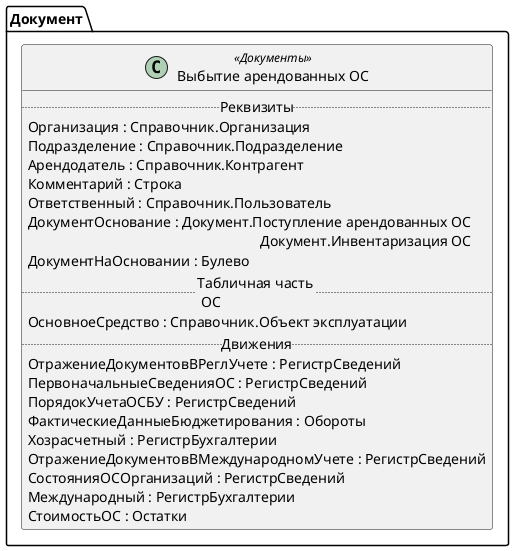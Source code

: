 ﻿@startuml ВыбытиеАрендованныхОС
'!include templates.wsd
'..\include templates.wsd
class Документ.ВыбытиеАрендованныхОС as "Выбытие арендованных ОС" <<Документы>>
{
..Реквизиты..
Организация : Справочник.Организация
Подразделение : Справочник.Подразделение
Арендодатель : Справочник.Контрагент
Комментарий : Строка
Ответственный : Справочник.Пользователь
ДокументОснование : Документ.Поступление арендованных ОС\rДокумент.Инвентаризация ОС
ДокументНаОсновании : Булево
..Табличная часть \n ОС..
ОсновноеСредство : Справочник.Объект эксплуатации
..Движения..
ОтражениеДокументовВРеглУчете : РегистрСведений
ПервоначальныеСведенияОС : РегистрСведений
ПорядокУчетаОСБУ : РегистрСведений
ФактическиеДанныеБюджетирования : Обороты
Хозрасчетный : РегистрБухгалтерии
ОтражениеДокументовВМеждународномУчете : РегистрСведений
СостоянияОСОрганизаций : РегистрСведений
Международный : РегистрБухгалтерии
СтоимостьОС : Остатки
}
@enduml

